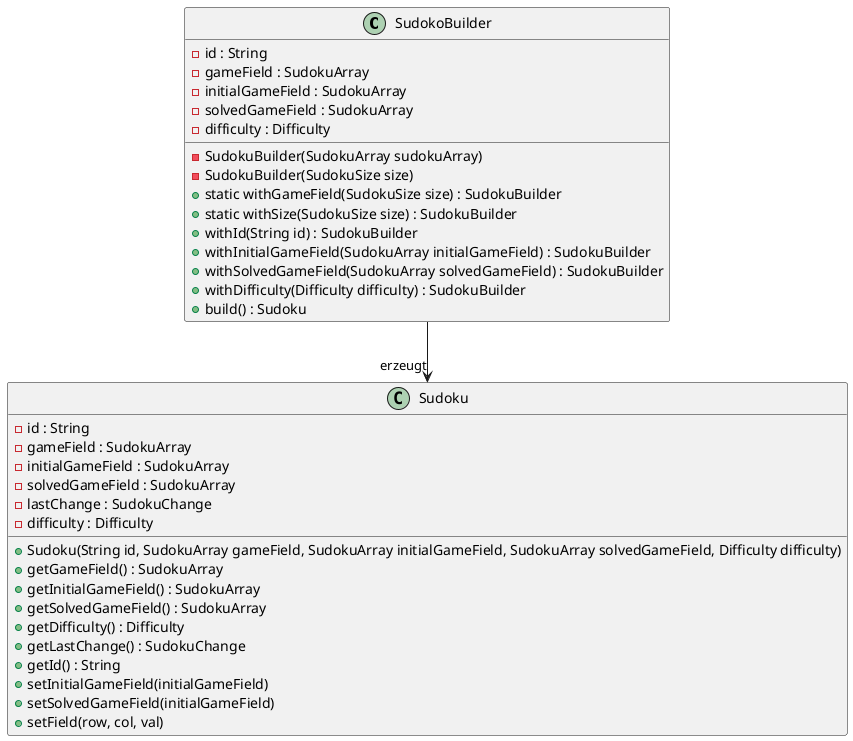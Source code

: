 @startuml
class SudokoBuilder {
  - id : String
  - gameField : SudokuArray
  - initialGameField : SudokuArray
  - solvedGameField : SudokuArray
  - difficulty : Difficulty
  - SudokuBuilder(SudokuArray sudokuArray)
  - SudokuBuilder(SudokuSize size)
  + static withGameField(SudokuSize size) : SudokuBuilder
  + static withSize(SudokuSize size) : SudokuBuilder
  + withId(String id) : SudokuBuilder
  + withInitialGameField(SudokuArray initialGameField) : SudokuBuilder
  + withSolvedGameField(SudokuArray solvedGameField) : SudokuBuilder
  + withDifficulty(Difficulty difficulty) : SudokuBuilder
  + build() : Sudoku
}

class Sudoku {
  - id : String
  - gameField : SudokuArray
  - initialGameField : SudokuArray
  - solvedGameField : SudokuArray
  - lastChange : SudokuChange
  - difficulty : Difficulty
  + Sudoku(String id, SudokuArray gameField, SudokuArray initialGameField, SudokuArray solvedGameField, Difficulty difficulty)
  + getGameField() : SudokuArray
  + getInitialGameField() : SudokuArray
  + getSolvedGameField() : SudokuArray
  + getDifficulty() : Difficulty
  + getLastChange() : SudokuChange
  + getId() : String
  + setInitialGameField(initialGameField)
  + setSolvedGameField(initialGameField)
  + setField(row, col, val)
}

SudokoBuilder -->"erzeugt"Sudoku
@enduml
